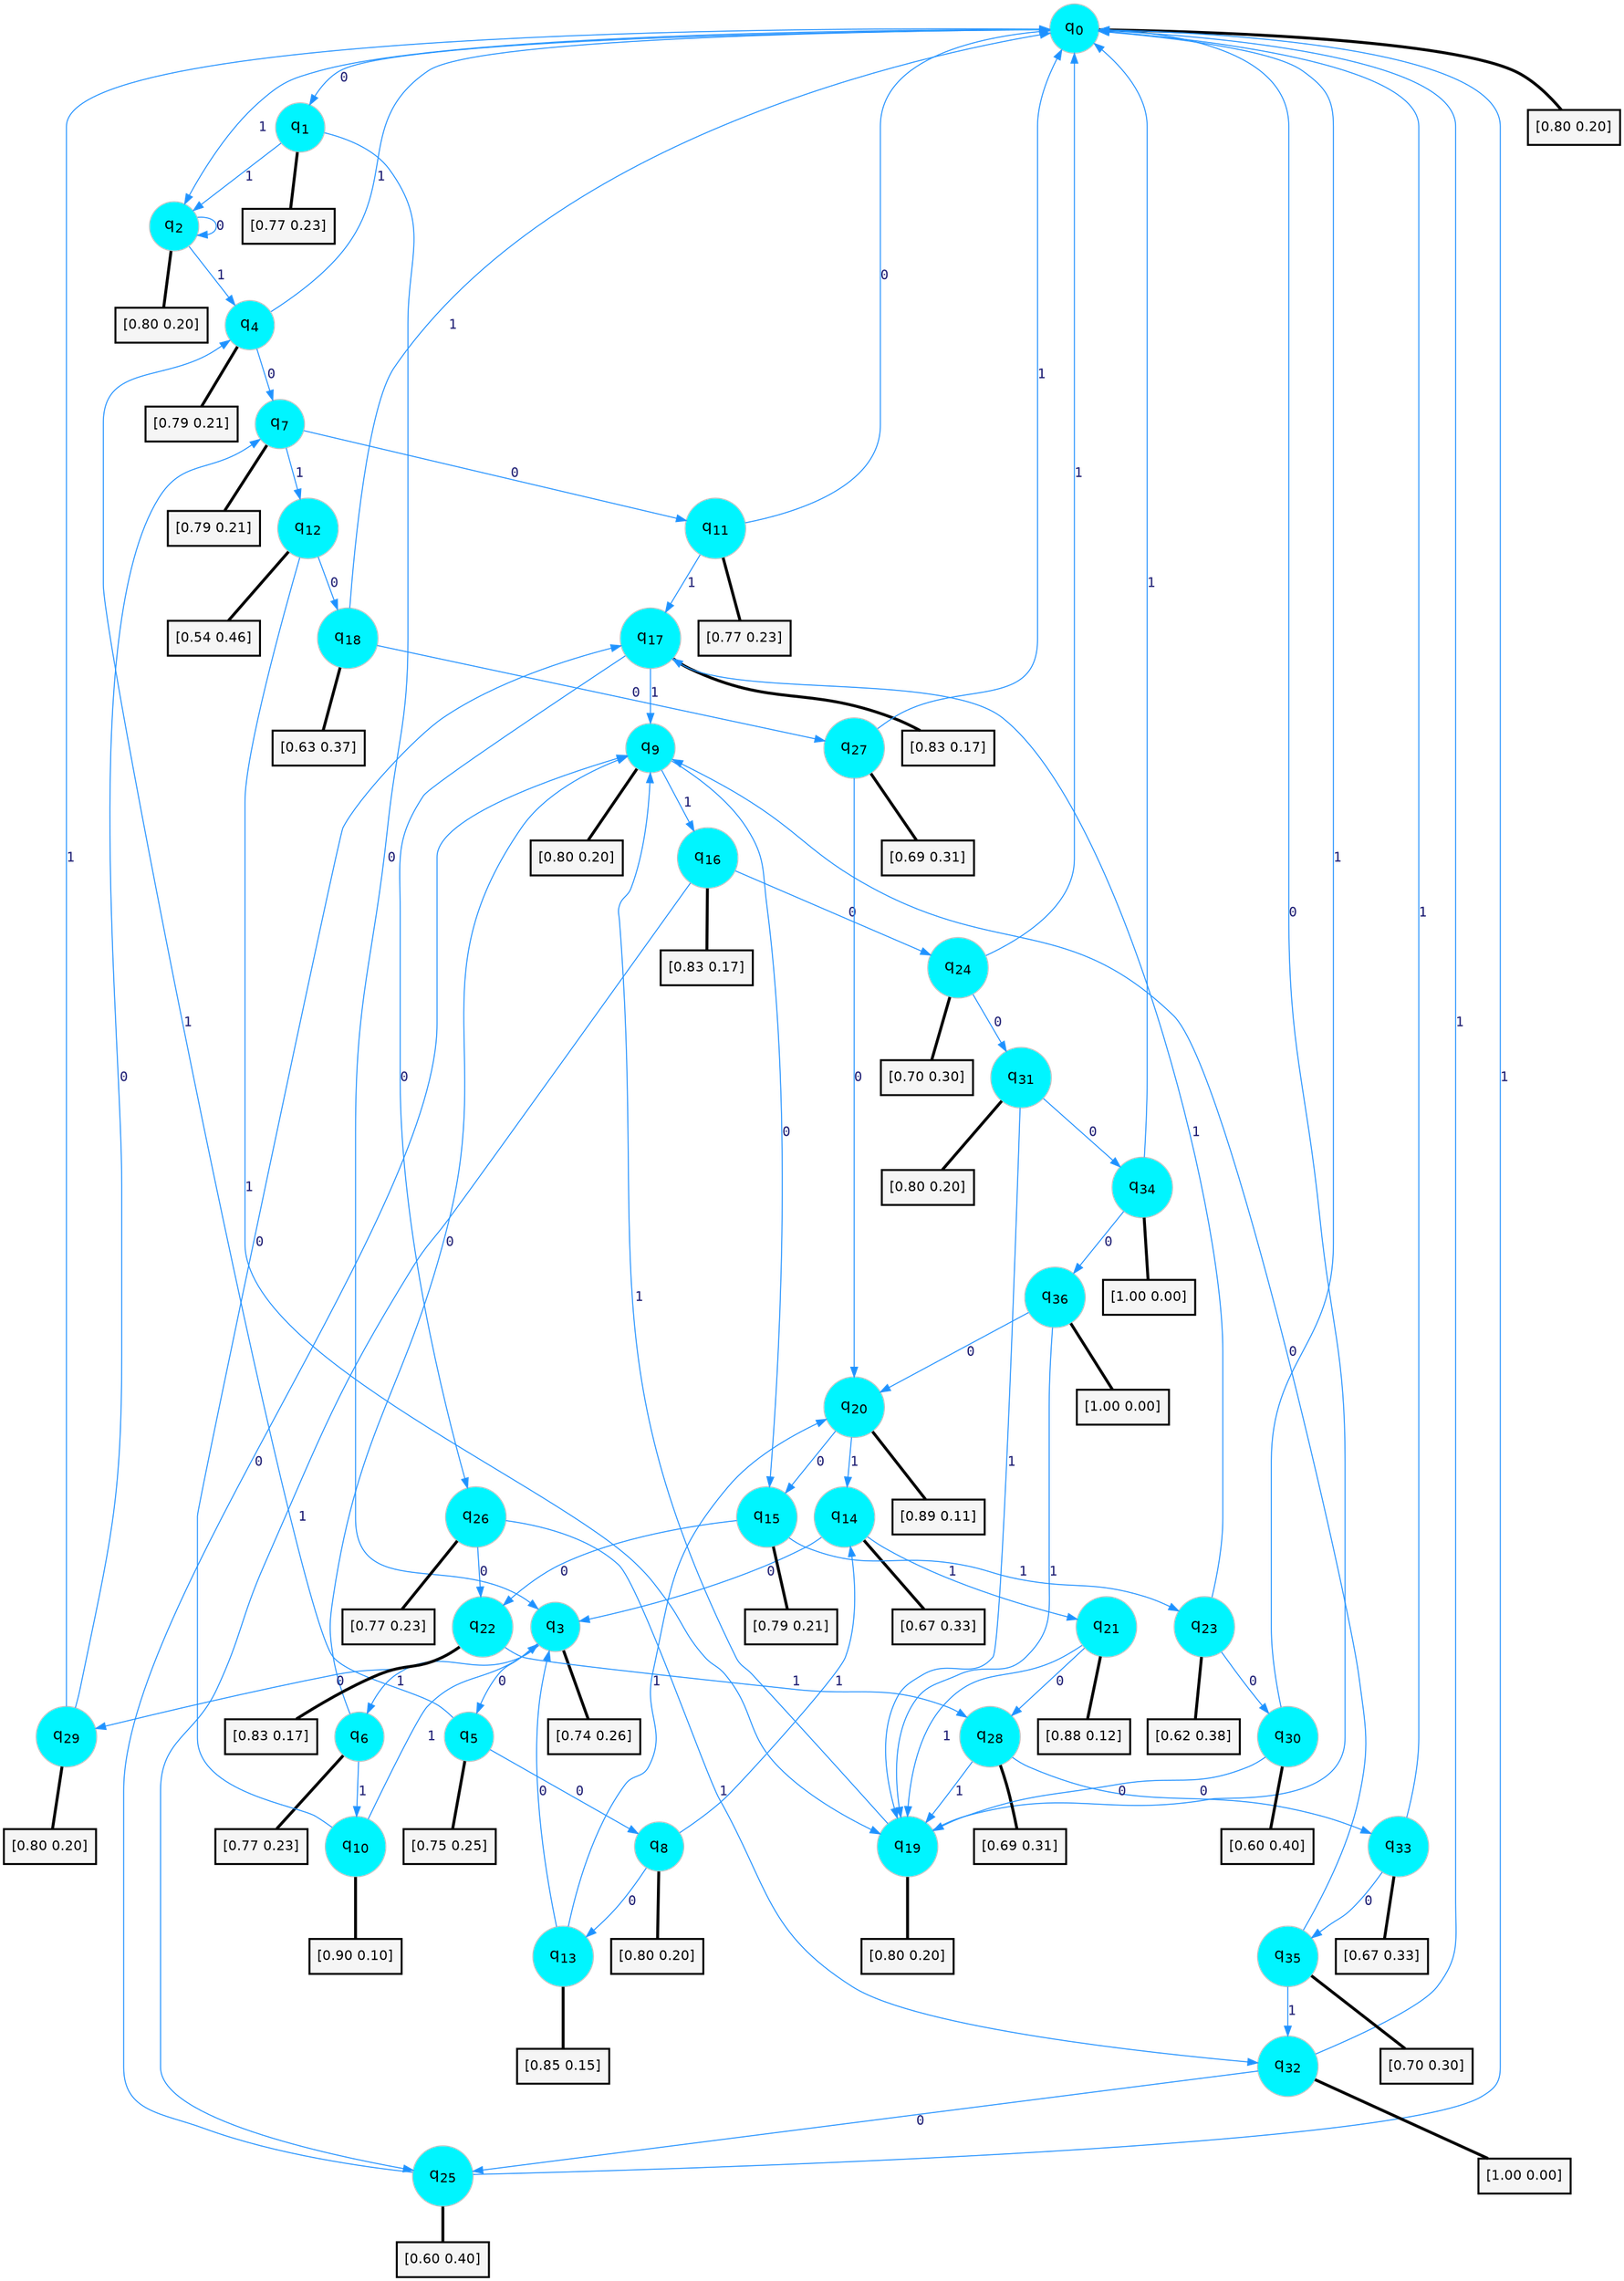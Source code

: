 digraph G {
graph [
bgcolor=transparent, dpi=300, rankdir=TD, size="40,25"];
node [
color=gray, fillcolor=turquoise1, fontcolor=black, fontname=Helvetica, fontsize=16, fontweight=bold, shape=circle, style=filled];
edge [
arrowsize=1, color=dodgerblue1, fontcolor=midnightblue, fontname=courier, fontweight=bold, penwidth=1, style=solid, weight=20];
0[label=<q<SUB>0</SUB>>];
1[label=<q<SUB>1</SUB>>];
2[label=<q<SUB>2</SUB>>];
3[label=<q<SUB>3</SUB>>];
4[label=<q<SUB>4</SUB>>];
5[label=<q<SUB>5</SUB>>];
6[label=<q<SUB>6</SUB>>];
7[label=<q<SUB>7</SUB>>];
8[label=<q<SUB>8</SUB>>];
9[label=<q<SUB>9</SUB>>];
10[label=<q<SUB>10</SUB>>];
11[label=<q<SUB>11</SUB>>];
12[label=<q<SUB>12</SUB>>];
13[label=<q<SUB>13</SUB>>];
14[label=<q<SUB>14</SUB>>];
15[label=<q<SUB>15</SUB>>];
16[label=<q<SUB>16</SUB>>];
17[label=<q<SUB>17</SUB>>];
18[label=<q<SUB>18</SUB>>];
19[label=<q<SUB>19</SUB>>];
20[label=<q<SUB>20</SUB>>];
21[label=<q<SUB>21</SUB>>];
22[label=<q<SUB>22</SUB>>];
23[label=<q<SUB>23</SUB>>];
24[label=<q<SUB>24</SUB>>];
25[label=<q<SUB>25</SUB>>];
26[label=<q<SUB>26</SUB>>];
27[label=<q<SUB>27</SUB>>];
28[label=<q<SUB>28</SUB>>];
29[label=<q<SUB>29</SUB>>];
30[label=<q<SUB>30</SUB>>];
31[label=<q<SUB>31</SUB>>];
32[label=<q<SUB>32</SUB>>];
33[label=<q<SUB>33</SUB>>];
34[label=<q<SUB>34</SUB>>];
35[label=<q<SUB>35</SUB>>];
36[label=<q<SUB>36</SUB>>];
37[label="[0.80 0.20]", shape=box,fontcolor=black, fontname=Helvetica, fontsize=14, penwidth=2, fillcolor=whitesmoke,color=black];
38[label="[0.77 0.23]", shape=box,fontcolor=black, fontname=Helvetica, fontsize=14, penwidth=2, fillcolor=whitesmoke,color=black];
39[label="[0.80 0.20]", shape=box,fontcolor=black, fontname=Helvetica, fontsize=14, penwidth=2, fillcolor=whitesmoke,color=black];
40[label="[0.74 0.26]", shape=box,fontcolor=black, fontname=Helvetica, fontsize=14, penwidth=2, fillcolor=whitesmoke,color=black];
41[label="[0.79 0.21]", shape=box,fontcolor=black, fontname=Helvetica, fontsize=14, penwidth=2, fillcolor=whitesmoke,color=black];
42[label="[0.75 0.25]", shape=box,fontcolor=black, fontname=Helvetica, fontsize=14, penwidth=2, fillcolor=whitesmoke,color=black];
43[label="[0.77 0.23]", shape=box,fontcolor=black, fontname=Helvetica, fontsize=14, penwidth=2, fillcolor=whitesmoke,color=black];
44[label="[0.79 0.21]", shape=box,fontcolor=black, fontname=Helvetica, fontsize=14, penwidth=2, fillcolor=whitesmoke,color=black];
45[label="[0.80 0.20]", shape=box,fontcolor=black, fontname=Helvetica, fontsize=14, penwidth=2, fillcolor=whitesmoke,color=black];
46[label="[0.80 0.20]", shape=box,fontcolor=black, fontname=Helvetica, fontsize=14, penwidth=2, fillcolor=whitesmoke,color=black];
47[label="[0.90 0.10]", shape=box,fontcolor=black, fontname=Helvetica, fontsize=14, penwidth=2, fillcolor=whitesmoke,color=black];
48[label="[0.77 0.23]", shape=box,fontcolor=black, fontname=Helvetica, fontsize=14, penwidth=2, fillcolor=whitesmoke,color=black];
49[label="[0.54 0.46]", shape=box,fontcolor=black, fontname=Helvetica, fontsize=14, penwidth=2, fillcolor=whitesmoke,color=black];
50[label="[0.85 0.15]", shape=box,fontcolor=black, fontname=Helvetica, fontsize=14, penwidth=2, fillcolor=whitesmoke,color=black];
51[label="[0.67 0.33]", shape=box,fontcolor=black, fontname=Helvetica, fontsize=14, penwidth=2, fillcolor=whitesmoke,color=black];
52[label="[0.79 0.21]", shape=box,fontcolor=black, fontname=Helvetica, fontsize=14, penwidth=2, fillcolor=whitesmoke,color=black];
53[label="[0.83 0.17]", shape=box,fontcolor=black, fontname=Helvetica, fontsize=14, penwidth=2, fillcolor=whitesmoke,color=black];
54[label="[0.83 0.17]", shape=box,fontcolor=black, fontname=Helvetica, fontsize=14, penwidth=2, fillcolor=whitesmoke,color=black];
55[label="[0.63 0.37]", shape=box,fontcolor=black, fontname=Helvetica, fontsize=14, penwidth=2, fillcolor=whitesmoke,color=black];
56[label="[0.80 0.20]", shape=box,fontcolor=black, fontname=Helvetica, fontsize=14, penwidth=2, fillcolor=whitesmoke,color=black];
57[label="[0.89 0.11]", shape=box,fontcolor=black, fontname=Helvetica, fontsize=14, penwidth=2, fillcolor=whitesmoke,color=black];
58[label="[0.88 0.12]", shape=box,fontcolor=black, fontname=Helvetica, fontsize=14, penwidth=2, fillcolor=whitesmoke,color=black];
59[label="[0.83 0.17]", shape=box,fontcolor=black, fontname=Helvetica, fontsize=14, penwidth=2, fillcolor=whitesmoke,color=black];
60[label="[0.62 0.38]", shape=box,fontcolor=black, fontname=Helvetica, fontsize=14, penwidth=2, fillcolor=whitesmoke,color=black];
61[label="[0.70 0.30]", shape=box,fontcolor=black, fontname=Helvetica, fontsize=14, penwidth=2, fillcolor=whitesmoke,color=black];
62[label="[0.60 0.40]", shape=box,fontcolor=black, fontname=Helvetica, fontsize=14, penwidth=2, fillcolor=whitesmoke,color=black];
63[label="[0.77 0.23]", shape=box,fontcolor=black, fontname=Helvetica, fontsize=14, penwidth=2, fillcolor=whitesmoke,color=black];
64[label="[0.69 0.31]", shape=box,fontcolor=black, fontname=Helvetica, fontsize=14, penwidth=2, fillcolor=whitesmoke,color=black];
65[label="[0.69 0.31]", shape=box,fontcolor=black, fontname=Helvetica, fontsize=14, penwidth=2, fillcolor=whitesmoke,color=black];
66[label="[0.80 0.20]", shape=box,fontcolor=black, fontname=Helvetica, fontsize=14, penwidth=2, fillcolor=whitesmoke,color=black];
67[label="[0.60 0.40]", shape=box,fontcolor=black, fontname=Helvetica, fontsize=14, penwidth=2, fillcolor=whitesmoke,color=black];
68[label="[0.80 0.20]", shape=box,fontcolor=black, fontname=Helvetica, fontsize=14, penwidth=2, fillcolor=whitesmoke,color=black];
69[label="[1.00 0.00]", shape=box,fontcolor=black, fontname=Helvetica, fontsize=14, penwidth=2, fillcolor=whitesmoke,color=black];
70[label="[0.67 0.33]", shape=box,fontcolor=black, fontname=Helvetica, fontsize=14, penwidth=2, fillcolor=whitesmoke,color=black];
71[label="[1.00 0.00]", shape=box,fontcolor=black, fontname=Helvetica, fontsize=14, penwidth=2, fillcolor=whitesmoke,color=black];
72[label="[0.70 0.30]", shape=box,fontcolor=black, fontname=Helvetica, fontsize=14, penwidth=2, fillcolor=whitesmoke,color=black];
73[label="[1.00 0.00]", shape=box,fontcolor=black, fontname=Helvetica, fontsize=14, penwidth=2, fillcolor=whitesmoke,color=black];
0->1 [label=0];
0->2 [label=1];
0->37 [arrowhead=none, penwidth=3,color=black];
1->3 [label=0];
1->2 [label=1];
1->38 [arrowhead=none, penwidth=3,color=black];
2->2 [label=0];
2->4 [label=1];
2->39 [arrowhead=none, penwidth=3,color=black];
3->5 [label=0];
3->6 [label=1];
3->40 [arrowhead=none, penwidth=3,color=black];
4->7 [label=0];
4->0 [label=1];
4->41 [arrowhead=none, penwidth=3,color=black];
5->8 [label=0];
5->4 [label=1];
5->42 [arrowhead=none, penwidth=3,color=black];
6->9 [label=0];
6->10 [label=1];
6->43 [arrowhead=none, penwidth=3,color=black];
7->11 [label=0];
7->12 [label=1];
7->44 [arrowhead=none, penwidth=3,color=black];
8->13 [label=0];
8->14 [label=1];
8->45 [arrowhead=none, penwidth=3,color=black];
9->15 [label=0];
9->16 [label=1];
9->46 [arrowhead=none, penwidth=3,color=black];
10->17 [label=0];
10->3 [label=1];
10->47 [arrowhead=none, penwidth=3,color=black];
11->0 [label=0];
11->17 [label=1];
11->48 [arrowhead=none, penwidth=3,color=black];
12->18 [label=0];
12->19 [label=1];
12->49 [arrowhead=none, penwidth=3,color=black];
13->3 [label=0];
13->20 [label=1];
13->50 [arrowhead=none, penwidth=3,color=black];
14->3 [label=0];
14->21 [label=1];
14->51 [arrowhead=none, penwidth=3,color=black];
15->22 [label=0];
15->23 [label=1];
15->52 [arrowhead=none, penwidth=3,color=black];
16->24 [label=0];
16->25 [label=1];
16->53 [arrowhead=none, penwidth=3,color=black];
17->26 [label=0];
17->9 [label=1];
17->54 [arrowhead=none, penwidth=3,color=black];
18->27 [label=0];
18->0 [label=1];
18->55 [arrowhead=none, penwidth=3,color=black];
19->0 [label=0];
19->9 [label=1];
19->56 [arrowhead=none, penwidth=3,color=black];
20->15 [label=0];
20->14 [label=1];
20->57 [arrowhead=none, penwidth=3,color=black];
21->28 [label=0];
21->19 [label=1];
21->58 [arrowhead=none, penwidth=3,color=black];
22->29 [label=0];
22->28 [label=1];
22->59 [arrowhead=none, penwidth=3,color=black];
23->30 [label=0];
23->17 [label=1];
23->60 [arrowhead=none, penwidth=3,color=black];
24->31 [label=0];
24->0 [label=1];
24->61 [arrowhead=none, penwidth=3,color=black];
25->9 [label=0];
25->0 [label=1];
25->62 [arrowhead=none, penwidth=3,color=black];
26->22 [label=0];
26->32 [label=1];
26->63 [arrowhead=none, penwidth=3,color=black];
27->20 [label=0];
27->0 [label=1];
27->64 [arrowhead=none, penwidth=3,color=black];
28->33 [label=0];
28->19 [label=1];
28->65 [arrowhead=none, penwidth=3,color=black];
29->7 [label=0];
29->0 [label=1];
29->66 [arrowhead=none, penwidth=3,color=black];
30->19 [label=0];
30->0 [label=1];
30->67 [arrowhead=none, penwidth=3,color=black];
31->34 [label=0];
31->19 [label=1];
31->68 [arrowhead=none, penwidth=3,color=black];
32->25 [label=0];
32->0 [label=1];
32->69 [arrowhead=none, penwidth=3,color=black];
33->35 [label=0];
33->0 [label=1];
33->70 [arrowhead=none, penwidth=3,color=black];
34->36 [label=0];
34->0 [label=1];
34->71 [arrowhead=none, penwidth=3,color=black];
35->9 [label=0];
35->32 [label=1];
35->72 [arrowhead=none, penwidth=3,color=black];
36->20 [label=0];
36->19 [label=1];
36->73 [arrowhead=none, penwidth=3,color=black];
}

